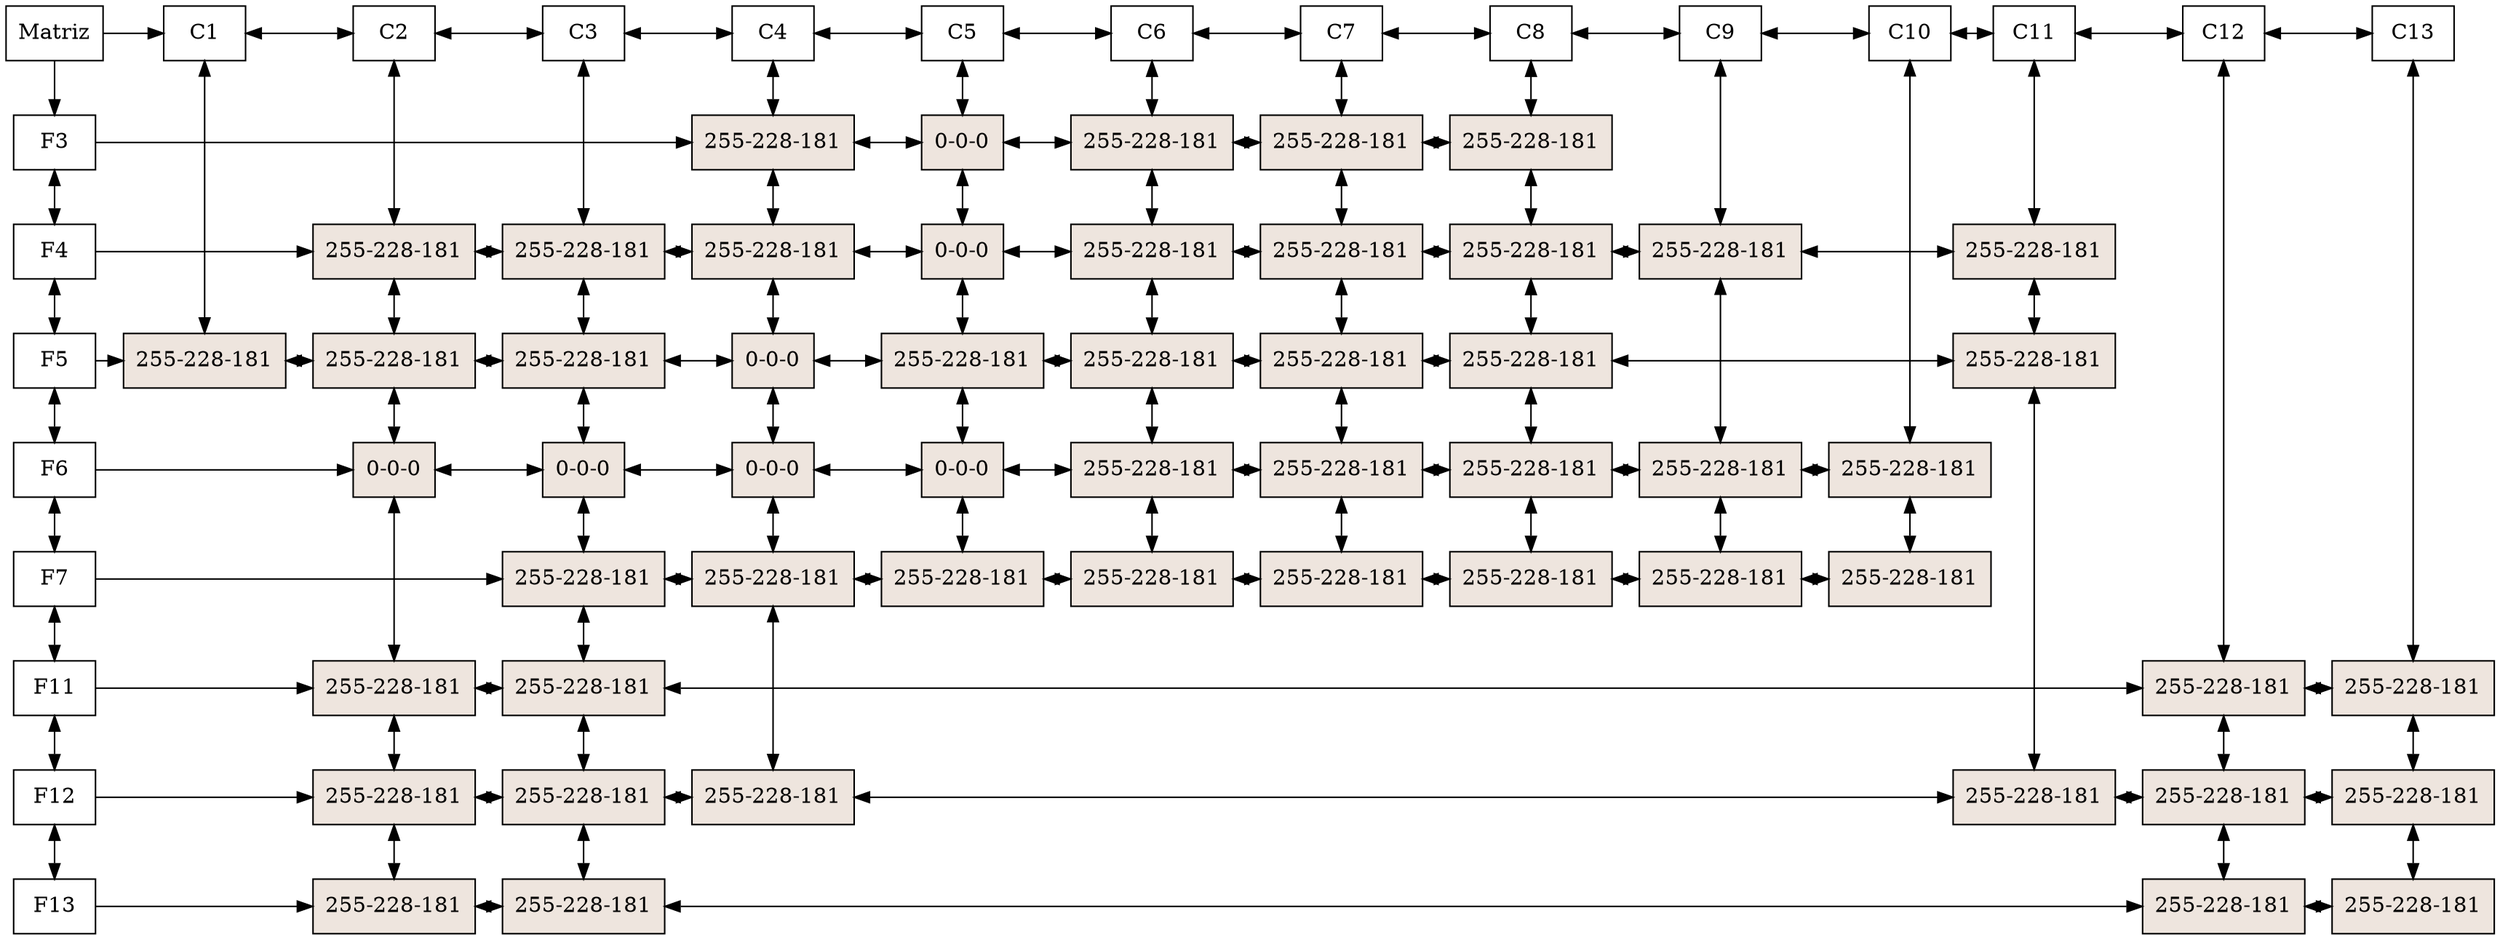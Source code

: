 digraph G{
node [shape = box] 
raiz[label="Matriz"  group=1];
11653080 [label="F3" group = 1]; 
11652632 [label="F4" group = 1]; 
11652472 [label="F5" group = 1]; 
11652728 [label="F6" group = 1]; 
11652952 [label="F7" group = 1]; 
11652504 [label="F11" group = 1]; 
11652536 [label="F12" group = 1]; 
11652600 [label="F13" group = 1]; 
11653080->11652632[dir=both];
11652632->11652472[dir=both];
11652472->11652728[dir=both];
11652728->11652952[dir=both];
11652952->11652504[dir=both];
11652504->11652536[dir=both];
11652536->11652600[dir=both];
11652888 [label="C1" group = 3]; 
11652824 [label="C2" group = 4]; 
11652792 [label="C3" group = 5]; 
11653368 [label="C4" group = 6]; 
11652856 [label="C5" group = 7]; 
11652760 [label="C6" group = 8]; 
11652568 [label="C7" group = 9]; 
11652984 [label="C8" group = 10]; 
11653240 [label="C9" group = 11]; 
11652664 [label="C10" group = 12]; 
11652920 [label="C11" group = 13]; 
11652696 [label="C12" group = 14]; 
11654328 [label="C13" group = 15]; 
11652888->11652824[dir=both];
11652824->11652792[dir=both];
11652792->11653368[dir=both];
11653368->11652856[dir=both];
11652856->11652760[dir=both];
11652760->11652568[dir=both];
11652568->11652984[dir=both];
11652984->11653240[dir=both];
11653240->11652664[dir=both];
11652664->11652920[dir=both];
11652920->11652696[dir=both];
11652696->11654328[dir=both];
raiz -> 11653080;
raiz -> 11652888;
{ rank  = same; raiz 11652888; 11652824; 11652792; 11653368; 11652856; 11652760; 11652568; 11652984; 11653240; 11652664; 11652920; 11652696; 11654328; }
11660336 [style=filled,fillcolor=seashell2,label= "255-228-181" group = 3 ]; 
11658600 [style=filled,fillcolor=seashell2,label= "255-228-181" group = 4 ]; 
11659272 [style=filled,fillcolor=seashell2,label= "255-228-181" group = 4 ]; 
11658656 [style=filled,fillcolor=seashell2,label= "0-0-0" group = 4 ]; 
11659552 [style=filled,fillcolor=seashell2,label= "255-228-181" group = 4 ]; 
11660448 [style=filled,fillcolor=seashell2,label= "255-228-181" group = 4 ]; 
11660392 [style=filled,fillcolor=seashell2,label= "255-228-181" group = 4 ]; 
11660168 [style=filled,fillcolor=seashell2,label= "255-228-181" group = 5 ]; 
11659104 [style=filled,fillcolor=seashell2,label= "255-228-181" group = 5 ]; 
11659160 [style=filled,fillcolor=seashell2,label= "0-0-0" group = 5 ]; 
11659888 [style=filled,fillcolor=seashell2,label= "255-228-181" group = 5 ]; 
11659496 [style=filled,fillcolor=seashell2,label= "255-228-181" group = 5 ]; 
11659944 [style=filled,fillcolor=seashell2,label= "255-228-181" group = 5 ]; 
11658544 [style=filled,fillcolor=seashell2,label= "255-228-181" group = 5 ]; 
11660280 [style=filled,fillcolor=seashell2,label= "255-228-181" group = 6 ]; 
11658768 [style=filled,fillcolor=seashell2,label= "255-228-181" group = 6 ]; 
11658824 [style=filled,fillcolor=seashell2,label= "0-0-0" group = 6 ]; 
11660112 [style=filled,fillcolor=seashell2,label= "0-0-0" group = 6 ]; 
11659832 [style=filled,fillcolor=seashell2,label= "255-228-181" group = 6 ]; 
11659048 [style=filled,fillcolor=seashell2,label= "255-228-181" group = 6 ]; 
11658992 [style=filled,fillcolor=seashell2,label= "0-0-0" group = 7 ]; 
11659720 [style=filled,fillcolor=seashell2,label= "0-0-0" group = 7 ]; 
11659776 [style=filled,fillcolor=seashell2,label= "255-228-181" group = 7 ]; 
11659384 [style=filled,fillcolor=seashell2,label= "0-0-0" group = 7 ]; 
11659608 [style=filled,fillcolor=seashell2,label= "255-228-181" group = 7 ]; 
11659440 [style=filled,fillcolor=seashell2,label= "255-228-181" group = 8 ]; 
11659328 [style=filled,fillcolor=seashell2,label= "255-228-181" group = 8 ]; 
11660000 [style=filled,fillcolor=seashell2,label= "255-228-181" group = 8 ]; 
11659216 [style=filled,fillcolor=seashell2,label= "255-228-181" group = 8 ]; 
11660056 [style=filled,fillcolor=seashell2,label= "255-228-181" group = 8 ]; 
11658712 [style=filled,fillcolor=seashell2,label= "255-228-181" group = 9 ]; 
11660224 [style=filled,fillcolor=seashell2,label= "255-228-181" group = 9 ]; 
11659664 [style=filled,fillcolor=seashell2,label= "255-228-181" group = 9 ]; 
11658880 [style=filled,fillcolor=seashell2,label= "255-228-181" group = 9 ]; 
11658936 [style=filled,fillcolor=seashell2,label= "255-228-181" group = 9 ]; 
11656768 [style=filled,fillcolor=seashell2,label= "255-228-181" group = 10 ]; 
11657104 [style=filled,fillcolor=seashell2,label= "255-228-181" group = 10 ]; 
11658336 [style=filled,fillcolor=seashell2,label= "255-228-181" group = 10 ]; 
11658392 [style=filled,fillcolor=seashell2,label= "255-228-181" group = 10 ]; 
11658280 [style=filled,fillcolor=seashell2,label= "255-228-181" group = 10 ]; 
11658112 [style=filled,fillcolor=seashell2,label= "255-228-181" group = 11 ]; 
11658224 [style=filled,fillcolor=seashell2,label= "255-228-181" group = 11 ]; 
11656488 [style=filled,fillcolor=seashell2,label= "255-228-181" group = 11 ]; 
11656880 [style=filled,fillcolor=seashell2,label= "255-228-181" group = 12 ]; 
11658056 [style=filled,fillcolor=seashell2,label= "255-228-181" group = 12 ]; 
11656824 [style=filled,fillcolor=seashell2,label= "255-228-181" group = 13 ]; 
11657944 [style=filled,fillcolor=seashell2,label= "255-228-181" group = 13 ]; 
11657048 [style=filled,fillcolor=seashell2,label= "255-228-181" group = 13 ]; 
11657832 [style=filled,fillcolor=seashell2,label= "255-228-181" group = 14 ]; 
11657384 [style=filled,fillcolor=seashell2,label= "255-228-181" group = 14 ]; 
11657888 [style=filled,fillcolor=seashell2,label= "255-228-181" group = 14 ]; 
11657328 [style=filled,fillcolor=seashell2,label= "255-228-181" group = 15 ]; 
11656992 [style=filled,fillcolor=seashell2,label= "255-228-181" group = 15 ]; 
11656712 [style=filled,fillcolor=seashell2,label= "255-228-181" group = 15 ]; 
11653080->11660280;
11660280->11658992[dir=both];
11658992->11659440[dir=both];
11659440->11658712[dir=both];
11658712->11656768[dir=both];
{ rank = same; 11653080; 11660280; 11658992; 11659440; 11658712; 11656768; }
11652632->11658600;
11658600->11660168[dir=both];
11660168->11658768[dir=both];
11658768->11659720[dir=both];
11659720->11659328[dir=both];
11659328->11660224[dir=both];
11660224->11657104[dir=both];
11657104->11658112[dir=both];
11658112->11656824[dir=both];
{ rank = same; 11652632; 11658600; 11660168; 11658768; 11659720; 11659328; 11660224; 11657104; 11658112; 11656824; }
11652472->11660336;
11660336->11659272[dir=both];
11659272->11659104[dir=both];
11659104->11658824[dir=both];
11658824->11659776[dir=both];
11659776->11660000[dir=both];
11660000->11659664[dir=both];
11659664->11658336[dir=both];
11658336->11657944[dir=both];
{ rank = same; 11652472; 11660336; 11659272; 11659104; 11658824; 11659776; 11660000; 11659664; 11658336; 11657944; }
11652728->11658656;
11658656->11659160[dir=both];
11659160->11660112[dir=both];
11660112->11659384[dir=both];
11659384->11659216[dir=both];
11659216->11658880[dir=both];
11658880->11658392[dir=both];
11658392->11658224[dir=both];
11658224->11656880[dir=both];
{ rank = same; 11652728; 11658656; 11659160; 11660112; 11659384; 11659216; 11658880; 11658392; 11658224; 11656880; }
11652952->11659888;
11659888->11659832[dir=both];
11659832->11659608[dir=both];
11659608->11660056[dir=both];
11660056->11658936[dir=both];
11658936->11658280[dir=both];
11658280->11656488[dir=both];
11656488->11658056[dir=both];
{ rank = same; 11652952; 11659888; 11659832; 11659608; 11660056; 11658936; 11658280; 11656488; 11658056; }
11652504->11659552;
11659552->11659496[dir=both];
11659496->11657832[dir=both];
11657832->11657328[dir=both];
{ rank = same; 11652504; 11659552; 11659496; 11657832; 11657328; }
11652536->11660448;
11660448->11659944[dir=both];
11659944->11659048[dir=both];
11659048->11657048[dir=both];
11657048->11657384[dir=both];
11657384->11656992[dir=both];
{ rank = same; 11652536; 11660448; 11659944; 11659048; 11657048; 11657384; 11656992; }
11652600->11660392;
11660392->11658544[dir=both];
11658544->11657888[dir=both];
11657888->11656712[dir=both];
{ rank = same; 11652600; 11660392; 11658544; 11657888; 11656712; }
11652888->11660336[dir=both];
11652824->11658600[dir=both];
11658600->11659272[dir=both];
11659272->11658656[dir=both];
11658656->11659552[dir=both];
11659552->11660448[dir=both];
11660448->11660392[dir=both];
11652792->11660168[dir=both];
11660168->11659104[dir=both];
11659104->11659160[dir=both];
11659160->11659888[dir=both];
11659888->11659496[dir=both];
11659496->11659944[dir=both];
11659944->11658544[dir=both];
11653368->11660280[dir=both];
11660280->11658768[dir=both];
11658768->11658824[dir=both];
11658824->11660112[dir=both];
11660112->11659832[dir=both];
11659832->11659048[dir=both];
11652856->11658992[dir=both];
11658992->11659720[dir=both];
11659720->11659776[dir=both];
11659776->11659384[dir=both];
11659384->11659608[dir=both];
11652760->11659440[dir=both];
11659440->11659328[dir=both];
11659328->11660000[dir=both];
11660000->11659216[dir=both];
11659216->11660056[dir=both];
11652568->11658712[dir=both];
11658712->11660224[dir=both];
11660224->11659664[dir=both];
11659664->11658880[dir=both];
11658880->11658936[dir=both];
11652984->11656768[dir=both];
11656768->11657104[dir=both];
11657104->11658336[dir=both];
11658336->11658392[dir=both];
11658392->11658280[dir=both];
11653240->11658112[dir=both];
11658112->11658224[dir=both];
11658224->11656488[dir=both];
11652664->11656880[dir=both];
11656880->11658056[dir=both];
11652920->11656824[dir=both];
11656824->11657944[dir=both];
11657944->11657048[dir=both];
11652696->11657832[dir=both];
11657832->11657384[dir=both];
11657384->11657888[dir=both];
11654328->11657328[dir=both];
11657328->11656992[dir=both];
11656992->11656712[dir=both];
}
